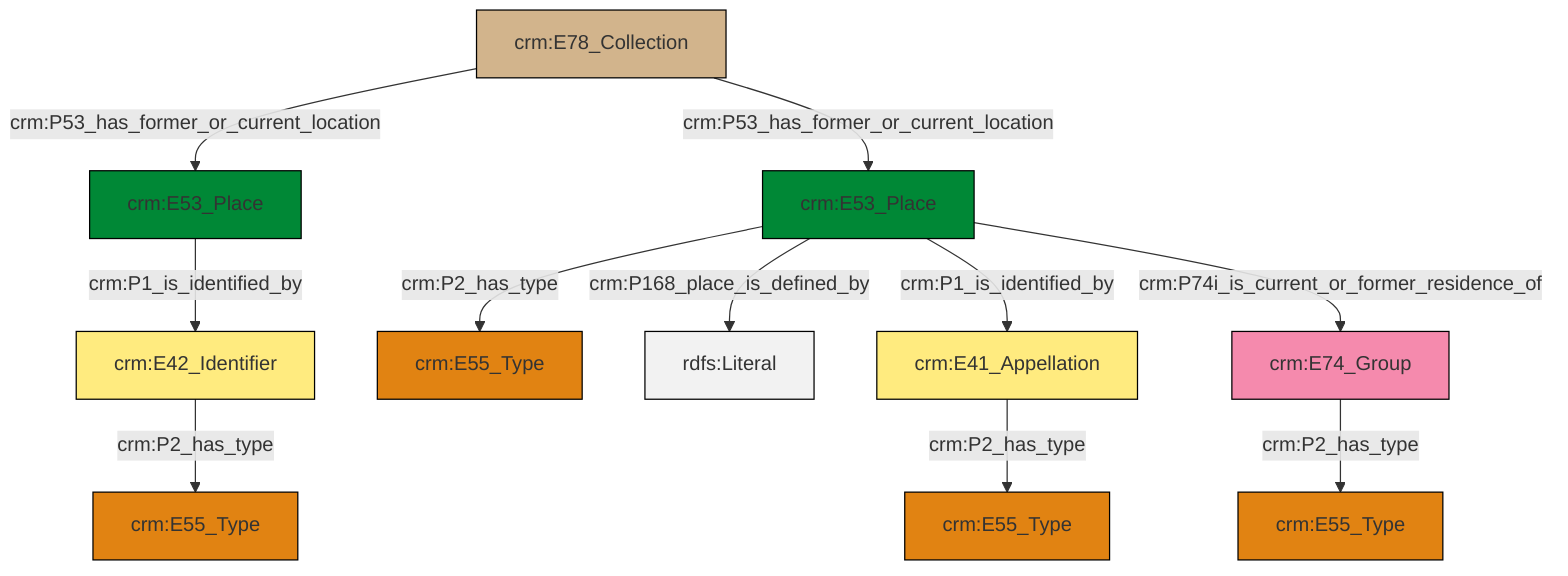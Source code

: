 graph TD
classDef Literal fill:#f2f2f2,stroke:#000000;
classDef CRM_Entity fill:#FFFFFF,stroke:#000000;
classDef Temporal_Entity fill:#00C9E6, stroke:#000000;
classDef Type fill:#E18312, stroke:#000000;
classDef Time-Span fill:#2C9C91, stroke:#000000;
classDef Appellation fill:#FFEB7F, stroke:#000000;
classDef Place fill:#008836, stroke:#000000;
classDef Persistent_Item fill:#B266B2, stroke:#000000;
classDef Conceptual_Object fill:#FFD700, stroke:#000000;
classDef Physical_Thing fill:#D2B48C, stroke:#000000;
classDef Actor fill:#f58aad, stroke:#000000;
classDef PC_Classes fill:#4ce600, stroke:#000000;
classDef Multi fill:#cccccc,stroke:#000000;

6["crm:E41_Appellation"]:::Appellation -->|crm:P2_has_type| 7["crm:E55_Type"]:::Type
10["crm:E53_Place"]:::Place -->|crm:P2_has_type| 0["crm:E55_Type"]:::Type
8["crm:E53_Place"]:::Place -->|crm:P1_is_identified_by| 12["crm:E42_Identifier"]:::Appellation
2["crm:E78_Collection"]:::Physical_Thing -->|crm:P53_has_former_or_current_location| 8["crm:E53_Place"]:::Place
10["crm:E53_Place"]:::Place -->|crm:P168_place_is_defined_by| 18[rdfs:Literal]:::Literal
2["crm:E78_Collection"]:::Physical_Thing -->|crm:P53_has_former_or_current_location| 10["crm:E53_Place"]:::Place
10["crm:E53_Place"]:::Place -->|crm:P1_is_identified_by| 6["crm:E41_Appellation"]:::Appellation
12["crm:E42_Identifier"]:::Appellation -->|crm:P2_has_type| 4["crm:E55_Type"]:::Type
20["crm:E74_Group"]:::Actor -->|crm:P2_has_type| 16["crm:E55_Type"]:::Type
10["crm:E53_Place"]:::Place -->|crm:P74i_is_current_or_former_residence_of| 20["crm:E74_Group"]:::Actor